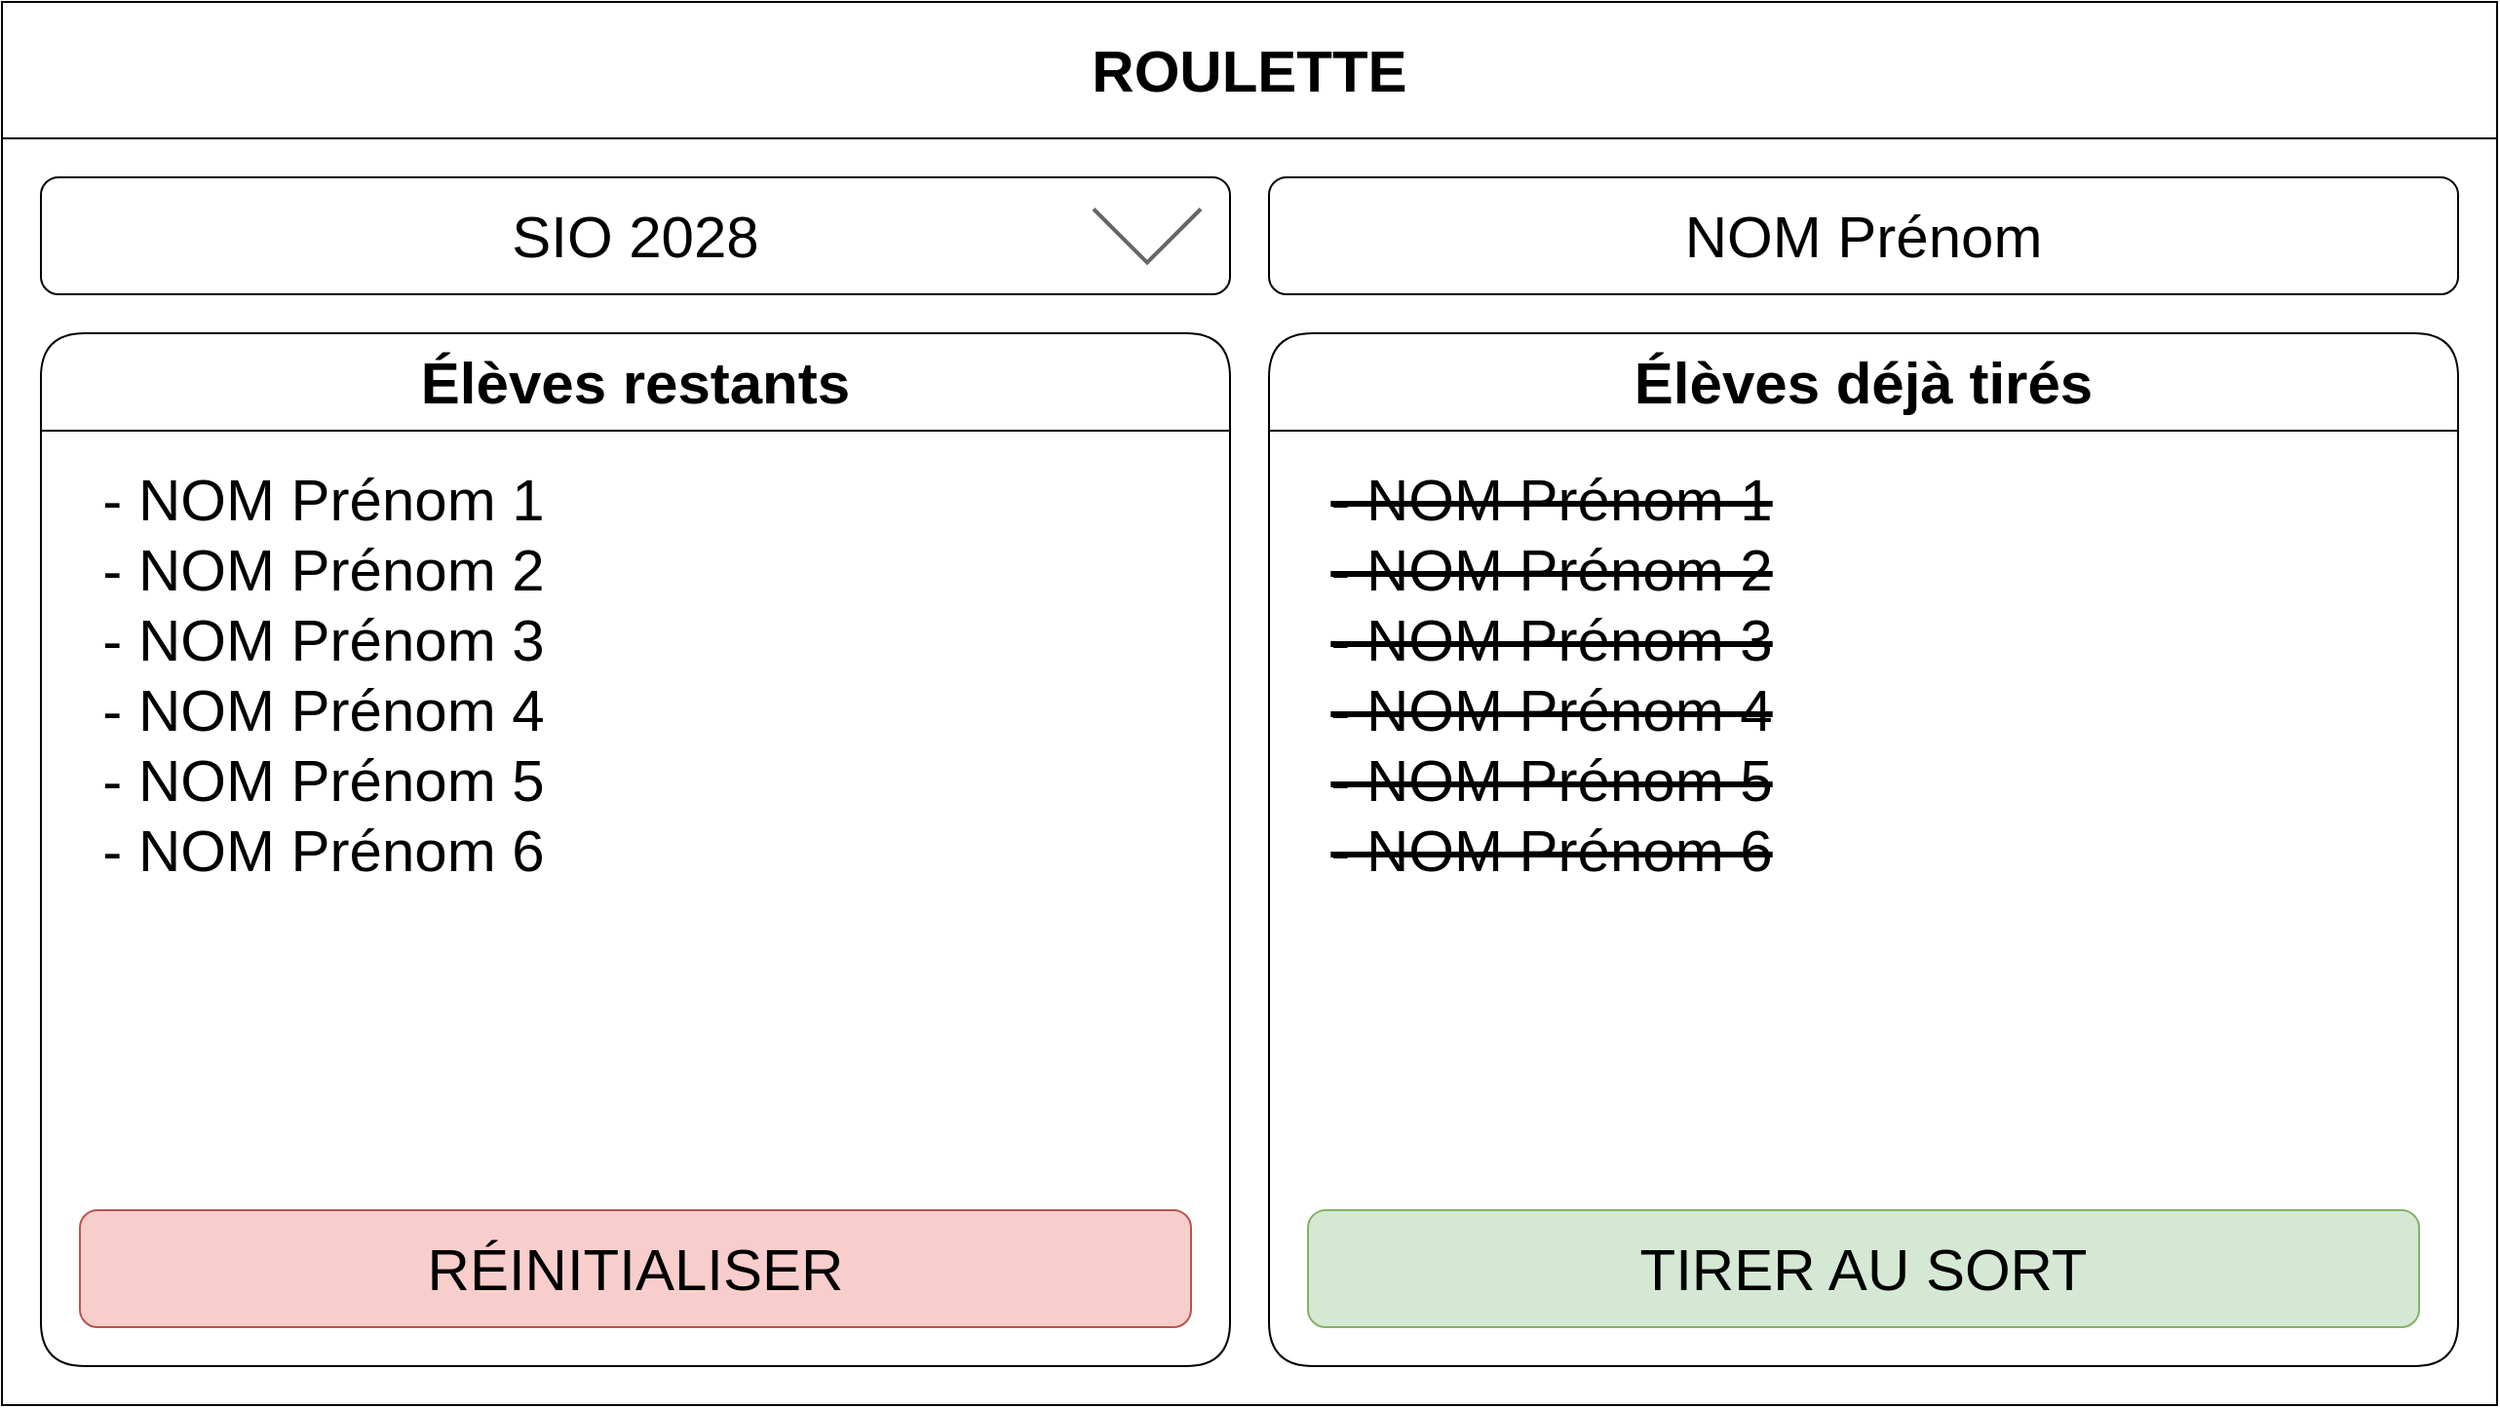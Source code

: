 <mxfile version="20.8.20" type="device"><diagram name="Page-1" id="pliAz8ZF8nzvAsL8ZzLU"><mxGraphModel dx="1647" dy="950" grid="1" gridSize="10" guides="1" tooltips="1" connect="1" arrows="1" fold="1" page="1" pageScale="1" pageWidth="1100" pageHeight="850" math="0" shadow="0"><root><mxCell id="0"/><mxCell id="1" parent="0"/><mxCell id="tvKCEoeQojVlNcoddD9p-1" value="" style="rounded=0;whiteSpace=wrap;html=1;" vertex="1" parent="1"><mxGeometry x="10" y="10" width="1280" height="720" as="geometry"/></mxCell><mxCell id="tvKCEoeQojVlNcoddD9p-8" value="&lt;b&gt;ROULETTE&lt;/b&gt;" style="rounded=0;whiteSpace=wrap;html=1;fontSize=30;" vertex="1" parent="1"><mxGeometry x="10" y="10" width="1280" height="70" as="geometry"/></mxCell><mxCell id="tvKCEoeQojVlNcoddD9p-10" value="SIO 2028" style="rounded=1;whiteSpace=wrap;html=1;fontSize=30;" vertex="1" parent="1"><mxGeometry x="30" y="100" width="610" height="60" as="geometry"/></mxCell><mxCell id="tvKCEoeQojVlNcoddD9p-13" value="Élèves restants" style="swimlane;whiteSpace=wrap;html=1;fontSize=30;startSize=50;rounded=1;" vertex="1" parent="1"><mxGeometry x="30" y="180" width="610" height="530" as="geometry"/></mxCell><mxCell id="tvKCEoeQojVlNcoddD9p-15" value="- NOM Prénom 1&lt;br&gt;&lt;span style=&quot;border-color: var(--border-color);&quot;&gt;-&amp;nbsp;NOM&amp;nbsp;Prénom 2&lt;br style=&quot;border-color: var(--border-color);&quot;&gt;&lt;/span&gt;- NOM&amp;nbsp;Prénom 3&lt;br&gt;&lt;span style=&quot;border-color: var(--border-color);&quot;&gt;-&amp;nbsp;NOM&amp;nbsp;Prénom 4&lt;br style=&quot;border-color: var(--border-color);&quot;&gt;-&amp;nbsp;NOM&amp;nbsp;Prénom 5&lt;br style=&quot;border-color: var(--border-color);&quot;&gt;&lt;/span&gt;- NOM&amp;nbsp;Prénom 6" style="text;html=1;strokeColor=none;fillColor=none;align=center;verticalAlign=middle;whiteSpace=wrap;rounded=0;fontSize=30;spacing=2;spacingTop=0;" vertex="1" parent="tvKCEoeQojVlNcoddD9p-13"><mxGeometry x="20" y="70" width="250" height="210" as="geometry"/></mxCell><mxCell id="tvKCEoeQojVlNcoddD9p-17" value="RÉINITIALISER" style="rounded=1;whiteSpace=wrap;html=1;fontSize=30;fillColor=#f8cecc;strokeColor=#b85450;" vertex="1" parent="1"><mxGeometry x="50" y="630" width="570" height="60" as="geometry"/></mxCell><mxCell id="tvKCEoeQojVlNcoddD9p-22" value="" style="html=1;verticalLabelPosition=bottom;labelBackgroundColor=#ffffff;verticalAlign=top;shadow=0;dashed=0;strokeWidth=2;shape=mxgraph.ios7.misc.down;rounded=1;fontSize=30;fillColor=#f5f5f5;fontColor=#333333;strokeColor=#666666;" vertex="1" parent="1"><mxGeometry x="570" y="116.25" width="55" height="27.5" as="geometry"/></mxCell><mxCell id="tvKCEoeQojVlNcoddD9p-30" value="NOM Prénom" style="rounded=1;whiteSpace=wrap;html=1;fontSize=30;" vertex="1" parent="1"><mxGeometry x="660" y="100" width="610" height="60" as="geometry"/></mxCell><mxCell id="tvKCEoeQojVlNcoddD9p-31" value="Élèves déjà tirés" style="swimlane;whiteSpace=wrap;html=1;fontSize=30;startSize=50;rounded=1;" vertex="1" parent="1"><mxGeometry x="660" y="180" width="610" height="530" as="geometry"/></mxCell><mxCell id="tvKCEoeQojVlNcoddD9p-32" value="&lt;strike&gt;- NOM Prénom 1&lt;br&gt;&lt;span style=&quot;border-color: var(--border-color);&quot;&gt;-&amp;nbsp;NOM&amp;nbsp;Prénom 2&lt;br style=&quot;border-color: var(--border-color);&quot;&gt;&lt;/span&gt;- NOM&amp;nbsp;Prénom 3&lt;br&gt;&lt;span style=&quot;border-color: var(--border-color);&quot;&gt;-&amp;nbsp;NOM&amp;nbsp;Prénom 4&lt;br style=&quot;border-color: var(--border-color);&quot;&gt;-&amp;nbsp;NOM&amp;nbsp;Prénom 5&lt;br style=&quot;border-color: var(--border-color);&quot;&gt;&lt;/span&gt;- NOM&amp;nbsp;Prénom 6&lt;/strike&gt;" style="text;html=1;strokeColor=none;fillColor=none;align=center;verticalAlign=middle;whiteSpace=wrap;rounded=0;fontSize=30;spacing=2;spacingTop=0;" vertex="1" parent="tvKCEoeQojVlNcoddD9p-31"><mxGeometry x="20" y="70" width="250" height="210" as="geometry"/></mxCell><mxCell id="tvKCEoeQojVlNcoddD9p-33" value="TIRER AU SORT" style="rounded=1;whiteSpace=wrap;html=1;fontSize=30;fillColor=#d5e8d4;strokeColor=#82b366;" vertex="1" parent="1"><mxGeometry x="680" y="630" width="570" height="60" as="geometry"/></mxCell></root></mxGraphModel></diagram></mxfile>